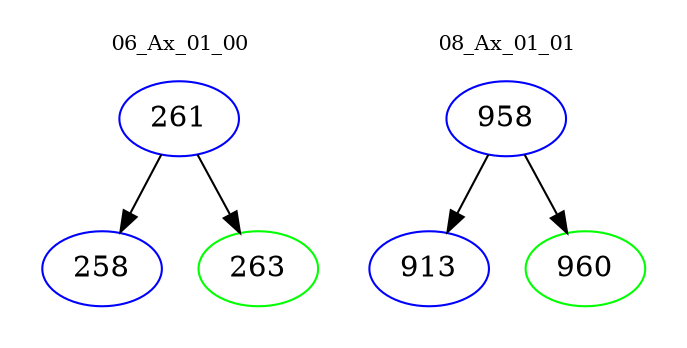 digraph{
subgraph cluster_0 {
color = white
label = "06_Ax_01_00";
fontsize=10;
T0_261 [label="261", color="blue"]
T0_261 -> T0_258 [color="black"]
T0_258 [label="258", color="blue"]
T0_261 -> T0_263 [color="black"]
T0_263 [label="263", color="green"]
}
subgraph cluster_1 {
color = white
label = "08_Ax_01_01";
fontsize=10;
T1_958 [label="958", color="blue"]
T1_958 -> T1_913 [color="black"]
T1_913 [label="913", color="blue"]
T1_958 -> T1_960 [color="black"]
T1_960 [label="960", color="green"]
}
}
